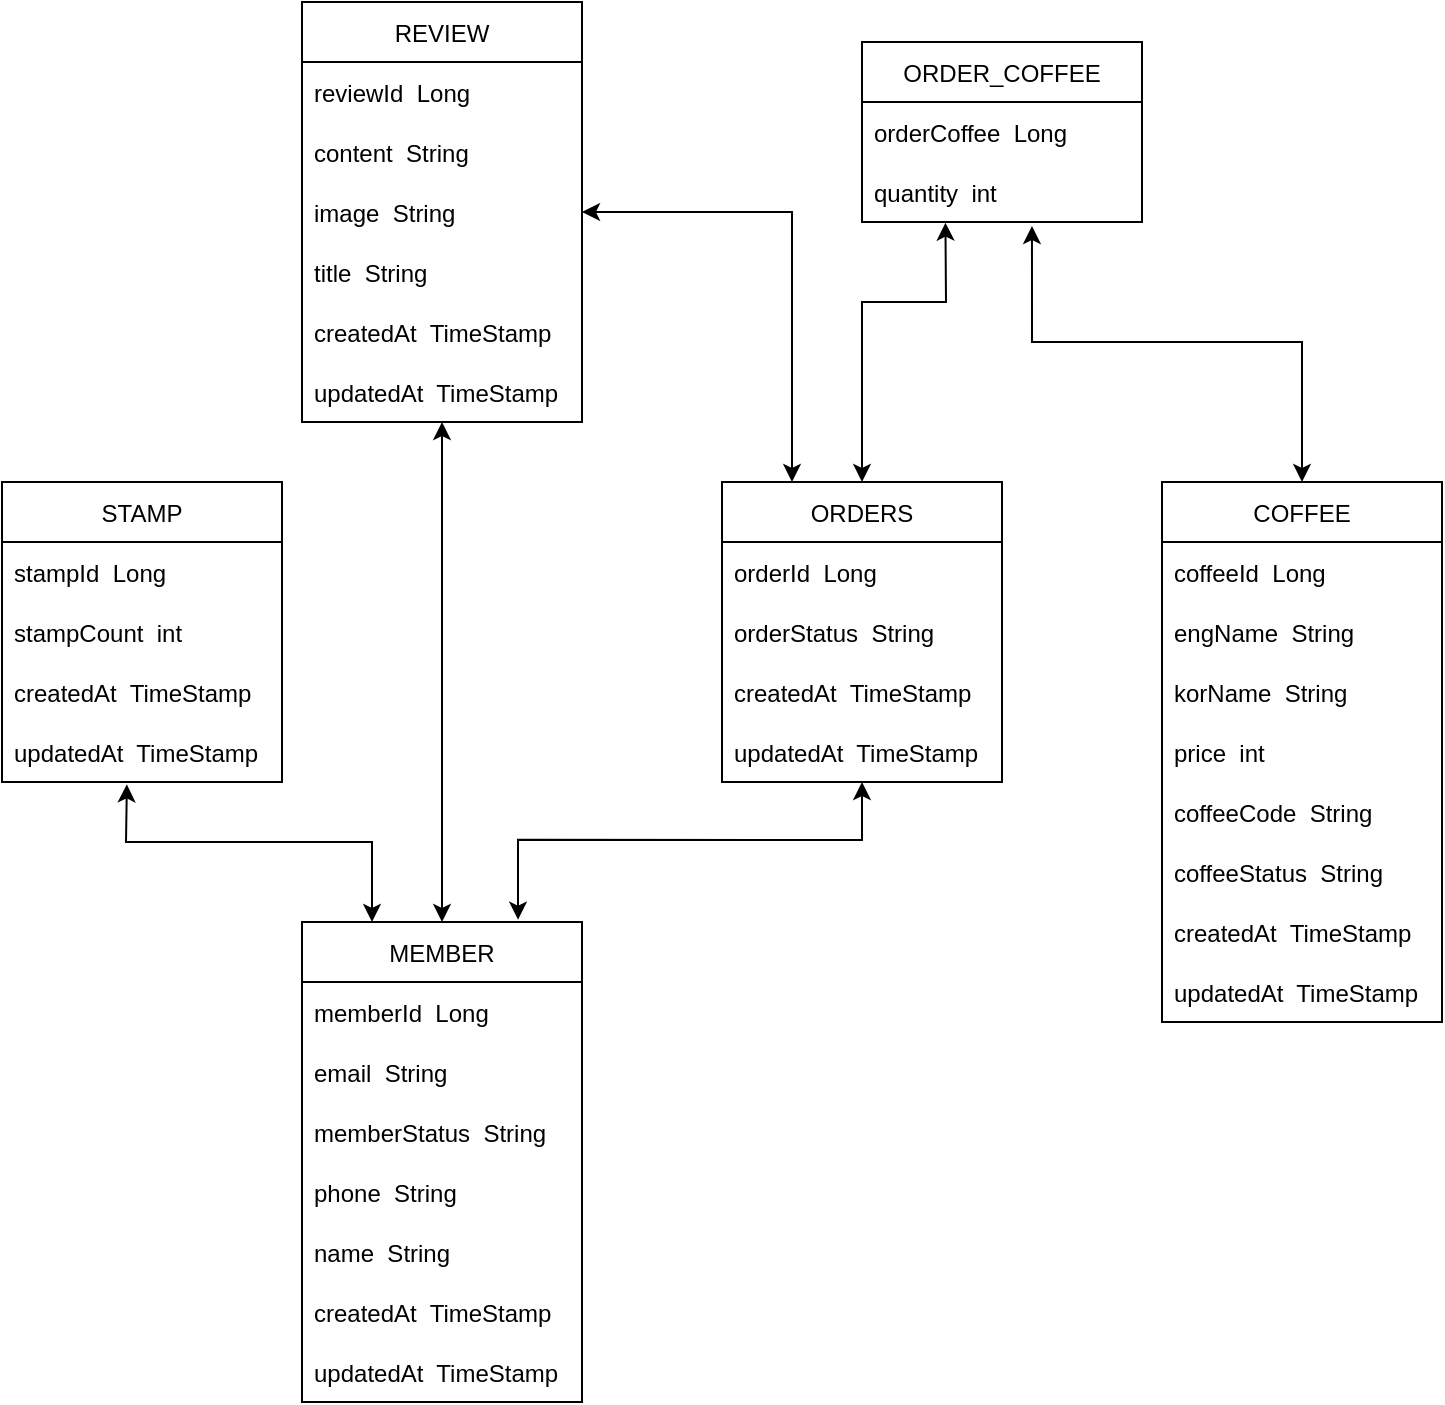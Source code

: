<mxfile version="20.0.4" type="github">
  <diagram id="R2lEEEUBdFMjLlhIrx00" name="Page-1">
    <mxGraphModel dx="998" dy="728" grid="1" gridSize="10" guides="1" tooltips="1" connect="1" arrows="1" fold="1" page="1" pageScale="1" pageWidth="850" pageHeight="1100" math="0" shadow="0" extFonts="Permanent Marker^https://fonts.googleapis.com/css?family=Permanent+Marker">
      <root>
        <mxCell id="0" />
        <mxCell id="1" parent="0" />
        <mxCell id="ILjzM3cuVbltk8YqvK7x-34" value="" style="shape=partialRectangle;overflow=hidden;connectable=0;fillColor=none;top=0;left=0;bottom=0;right=0;" vertex="1" parent="1">
          <mxGeometry x="175" y="250" width="30" height="30" as="geometry">
            <mxRectangle width="30" height="30" as="alternateBounds" />
          </mxGeometry>
        </mxCell>
        <mxCell id="ILjzM3cuVbltk8YqvK7x-37" value="MEMBER" style="swimlane;fontStyle=0;childLayout=stackLayout;horizontal=1;startSize=30;horizontalStack=0;resizeParent=1;resizeParentMax=0;resizeLast=0;collapsible=1;marginBottom=0;" vertex="1" parent="1">
          <mxGeometry x="220" y="470" width="140" height="240" as="geometry">
            <mxRectangle x="205" y="130" width="90" height="30" as="alternateBounds" />
          </mxGeometry>
        </mxCell>
        <mxCell id="ILjzM3cuVbltk8YqvK7x-38" value="memberId  Long" style="text;strokeColor=none;fillColor=none;align=left;verticalAlign=middle;spacingLeft=4;spacingRight=4;overflow=hidden;points=[[0,0.5],[1,0.5]];portConstraint=eastwest;rotatable=0;" vertex="1" parent="ILjzM3cuVbltk8YqvK7x-37">
          <mxGeometry y="30" width="140" height="30" as="geometry" />
        </mxCell>
        <mxCell id="ILjzM3cuVbltk8YqvK7x-39" value="email  String" style="text;strokeColor=none;fillColor=none;align=left;verticalAlign=middle;spacingLeft=4;spacingRight=4;overflow=hidden;points=[[0,0.5],[1,0.5]];portConstraint=eastwest;rotatable=0;" vertex="1" parent="ILjzM3cuVbltk8YqvK7x-37">
          <mxGeometry y="60" width="140" height="30" as="geometry" />
        </mxCell>
        <mxCell id="ILjzM3cuVbltk8YqvK7x-40" value="memberStatus  String" style="text;strokeColor=none;fillColor=none;align=left;verticalAlign=middle;spacingLeft=4;spacingRight=4;overflow=hidden;points=[[0,0.5],[1,0.5]];portConstraint=eastwest;rotatable=0;" vertex="1" parent="ILjzM3cuVbltk8YqvK7x-37">
          <mxGeometry y="90" width="140" height="30" as="geometry" />
        </mxCell>
        <mxCell id="ILjzM3cuVbltk8YqvK7x-43" value="phone  String" style="text;strokeColor=none;fillColor=none;align=left;verticalAlign=middle;spacingLeft=4;spacingRight=4;overflow=hidden;points=[[0,0.5],[1,0.5]];portConstraint=eastwest;rotatable=0;" vertex="1" parent="ILjzM3cuVbltk8YqvK7x-37">
          <mxGeometry y="120" width="140" height="30" as="geometry" />
        </mxCell>
        <mxCell id="ILjzM3cuVbltk8YqvK7x-44" value="name  String" style="text;strokeColor=none;fillColor=none;align=left;verticalAlign=middle;spacingLeft=4;spacingRight=4;overflow=hidden;points=[[0,0.5],[1,0.5]];portConstraint=eastwest;rotatable=0;" vertex="1" parent="ILjzM3cuVbltk8YqvK7x-37">
          <mxGeometry y="150" width="140" height="30" as="geometry" />
        </mxCell>
        <mxCell id="ILjzM3cuVbltk8YqvK7x-45" value="createdAt  TimeStamp" style="text;strokeColor=none;fillColor=none;align=left;verticalAlign=middle;spacingLeft=4;spacingRight=4;overflow=hidden;points=[[0,0.5],[1,0.5]];portConstraint=eastwest;rotatable=0;" vertex="1" parent="ILjzM3cuVbltk8YqvK7x-37">
          <mxGeometry y="180" width="140" height="30" as="geometry" />
        </mxCell>
        <mxCell id="ILjzM3cuVbltk8YqvK7x-46" value="updatedAt  TimeStamp" style="text;strokeColor=none;fillColor=none;align=left;verticalAlign=middle;spacingLeft=4;spacingRight=4;overflow=hidden;points=[[0,0.5],[1,0.5]];portConstraint=eastwest;rotatable=0;" vertex="1" parent="ILjzM3cuVbltk8YqvK7x-37">
          <mxGeometry y="210" width="140" height="30" as="geometry" />
        </mxCell>
        <mxCell id="ILjzM3cuVbltk8YqvK7x-47" value="COFFEE" style="swimlane;fontStyle=0;childLayout=stackLayout;horizontal=1;startSize=30;horizontalStack=0;resizeParent=1;resizeParentMax=0;resizeLast=0;collapsible=1;marginBottom=0;" vertex="1" parent="1">
          <mxGeometry x="650" y="250" width="140" height="270" as="geometry">
            <mxRectangle x="205" y="130" width="90" height="30" as="alternateBounds" />
          </mxGeometry>
        </mxCell>
        <mxCell id="ILjzM3cuVbltk8YqvK7x-55" value="coffeeId  Long" style="text;strokeColor=none;fillColor=none;align=left;verticalAlign=middle;spacingLeft=4;spacingRight=4;overflow=hidden;points=[[0,0.5],[1,0.5]];portConstraint=eastwest;rotatable=0;" vertex="1" parent="ILjzM3cuVbltk8YqvK7x-47">
          <mxGeometry y="30" width="140" height="30" as="geometry" />
        </mxCell>
        <mxCell id="ILjzM3cuVbltk8YqvK7x-48" value="engName  String" style="text;strokeColor=none;fillColor=none;align=left;verticalAlign=middle;spacingLeft=4;spacingRight=4;overflow=hidden;points=[[0,0.5],[1,0.5]];portConstraint=eastwest;rotatable=0;" vertex="1" parent="ILjzM3cuVbltk8YqvK7x-47">
          <mxGeometry y="60" width="140" height="30" as="geometry" />
        </mxCell>
        <mxCell id="ILjzM3cuVbltk8YqvK7x-49" value="korName  String" style="text;strokeColor=none;fillColor=none;align=left;verticalAlign=middle;spacingLeft=4;spacingRight=4;overflow=hidden;points=[[0,0.5],[1,0.5]];portConstraint=eastwest;rotatable=0;" vertex="1" parent="ILjzM3cuVbltk8YqvK7x-47">
          <mxGeometry y="90" width="140" height="30" as="geometry" />
        </mxCell>
        <mxCell id="ILjzM3cuVbltk8YqvK7x-50" value="price  int" style="text;strokeColor=none;fillColor=none;align=left;verticalAlign=middle;spacingLeft=4;spacingRight=4;overflow=hidden;points=[[0,0.5],[1,0.5]];portConstraint=eastwest;rotatable=0;" vertex="1" parent="ILjzM3cuVbltk8YqvK7x-47">
          <mxGeometry y="120" width="140" height="30" as="geometry" />
        </mxCell>
        <mxCell id="ILjzM3cuVbltk8YqvK7x-51" value="coffeeCode  String" style="text;strokeColor=none;fillColor=none;align=left;verticalAlign=middle;spacingLeft=4;spacingRight=4;overflow=hidden;points=[[0,0.5],[1,0.5]];portConstraint=eastwest;rotatable=0;" vertex="1" parent="ILjzM3cuVbltk8YqvK7x-47">
          <mxGeometry y="150" width="140" height="30" as="geometry" />
        </mxCell>
        <mxCell id="ILjzM3cuVbltk8YqvK7x-52" value="coffeeStatus  String" style="text;strokeColor=none;fillColor=none;align=left;verticalAlign=middle;spacingLeft=4;spacingRight=4;overflow=hidden;points=[[0,0.5],[1,0.5]];portConstraint=eastwest;rotatable=0;" vertex="1" parent="ILjzM3cuVbltk8YqvK7x-47">
          <mxGeometry y="180" width="140" height="30" as="geometry" />
        </mxCell>
        <mxCell id="ILjzM3cuVbltk8YqvK7x-53" value="createdAt  TimeStamp" style="text;strokeColor=none;fillColor=none;align=left;verticalAlign=middle;spacingLeft=4;spacingRight=4;overflow=hidden;points=[[0,0.5],[1,0.5]];portConstraint=eastwest;rotatable=0;" vertex="1" parent="ILjzM3cuVbltk8YqvK7x-47">
          <mxGeometry y="210" width="140" height="30" as="geometry" />
        </mxCell>
        <mxCell id="ILjzM3cuVbltk8YqvK7x-54" value="updatedAt  TimeStamp" style="text;strokeColor=none;fillColor=none;align=left;verticalAlign=middle;spacingLeft=4;spacingRight=4;overflow=hidden;points=[[0,0.5],[1,0.5]];portConstraint=eastwest;rotatable=0;" vertex="1" parent="ILjzM3cuVbltk8YqvK7x-47">
          <mxGeometry y="240" width="140" height="30" as="geometry" />
        </mxCell>
        <mxCell id="ILjzM3cuVbltk8YqvK7x-56" value="ORDERS" style="swimlane;fontStyle=0;childLayout=stackLayout;horizontal=1;startSize=30;horizontalStack=0;resizeParent=1;resizeParentMax=0;resizeLast=0;collapsible=1;marginBottom=0;" vertex="1" parent="1">
          <mxGeometry x="430" y="250" width="140" height="150" as="geometry">
            <mxRectangle x="205" y="130" width="90" height="30" as="alternateBounds" />
          </mxGeometry>
        </mxCell>
        <mxCell id="ILjzM3cuVbltk8YqvK7x-57" value="orderId  Long" style="text;strokeColor=none;fillColor=none;align=left;verticalAlign=middle;spacingLeft=4;spacingRight=4;overflow=hidden;points=[[0,0.5],[1,0.5]];portConstraint=eastwest;rotatable=0;" vertex="1" parent="ILjzM3cuVbltk8YqvK7x-56">
          <mxGeometry y="30" width="140" height="30" as="geometry" />
        </mxCell>
        <mxCell id="ILjzM3cuVbltk8YqvK7x-58" value="orderStatus  String" style="text;strokeColor=none;fillColor=none;align=left;verticalAlign=middle;spacingLeft=4;spacingRight=4;overflow=hidden;points=[[0,0.5],[1,0.5]];portConstraint=eastwest;rotatable=0;" vertex="1" parent="ILjzM3cuVbltk8YqvK7x-56">
          <mxGeometry y="60" width="140" height="30" as="geometry" />
        </mxCell>
        <mxCell id="ILjzM3cuVbltk8YqvK7x-59" value="createdAt  TimeStamp" style="text;strokeColor=none;fillColor=none;align=left;verticalAlign=middle;spacingLeft=4;spacingRight=4;overflow=hidden;points=[[0,0.5],[1,0.5]];portConstraint=eastwest;rotatable=0;" vertex="1" parent="ILjzM3cuVbltk8YqvK7x-56">
          <mxGeometry y="90" width="140" height="30" as="geometry" />
        </mxCell>
        <mxCell id="ILjzM3cuVbltk8YqvK7x-60" value="updatedAt  TimeStamp" style="text;strokeColor=none;fillColor=none;align=left;verticalAlign=middle;spacingLeft=4;spacingRight=4;overflow=hidden;points=[[0,0.5],[1,0.5]];portConstraint=eastwest;rotatable=0;" vertex="1" parent="ILjzM3cuVbltk8YqvK7x-56">
          <mxGeometry y="120" width="140" height="30" as="geometry" />
        </mxCell>
        <mxCell id="ILjzM3cuVbltk8YqvK7x-66" value="STAMP" style="swimlane;fontStyle=0;childLayout=stackLayout;horizontal=1;startSize=30;horizontalStack=0;resizeParent=1;resizeParentMax=0;resizeLast=0;collapsible=1;marginBottom=0;" vertex="1" parent="1">
          <mxGeometry x="70" y="250" width="140" height="150" as="geometry">
            <mxRectangle x="205" y="130" width="90" height="30" as="alternateBounds" />
          </mxGeometry>
        </mxCell>
        <mxCell id="ILjzM3cuVbltk8YqvK7x-67" value="stampId  Long" style="text;strokeColor=none;fillColor=none;align=left;verticalAlign=middle;spacingLeft=4;spacingRight=4;overflow=hidden;points=[[0,0.5],[1,0.5]];portConstraint=eastwest;rotatable=0;" vertex="1" parent="ILjzM3cuVbltk8YqvK7x-66">
          <mxGeometry y="30" width="140" height="30" as="geometry" />
        </mxCell>
        <mxCell id="ILjzM3cuVbltk8YqvK7x-68" value="stampCount  int" style="text;strokeColor=none;fillColor=none;align=left;verticalAlign=middle;spacingLeft=4;spacingRight=4;overflow=hidden;points=[[0,0.5],[1,0.5]];portConstraint=eastwest;rotatable=0;" vertex="1" parent="ILjzM3cuVbltk8YqvK7x-66">
          <mxGeometry y="60" width="140" height="30" as="geometry" />
        </mxCell>
        <mxCell id="ILjzM3cuVbltk8YqvK7x-69" value="createdAt  TimeStamp" style="text;strokeColor=none;fillColor=none;align=left;verticalAlign=middle;spacingLeft=4;spacingRight=4;overflow=hidden;points=[[0,0.5],[1,0.5]];portConstraint=eastwest;rotatable=0;" vertex="1" parent="ILjzM3cuVbltk8YqvK7x-66">
          <mxGeometry y="90" width="140" height="30" as="geometry" />
        </mxCell>
        <mxCell id="ILjzM3cuVbltk8YqvK7x-70" value="updatedAt  TimeStamp" style="text;strokeColor=none;fillColor=none;align=left;verticalAlign=middle;spacingLeft=4;spacingRight=4;overflow=hidden;points=[[0,0.5],[1,0.5]];portConstraint=eastwest;rotatable=0;" vertex="1" parent="ILjzM3cuVbltk8YqvK7x-66">
          <mxGeometry y="120" width="140" height="30" as="geometry" />
        </mxCell>
        <mxCell id="ILjzM3cuVbltk8YqvK7x-71" value="REVIEW" style="swimlane;fontStyle=0;childLayout=stackLayout;horizontal=1;startSize=30;horizontalStack=0;resizeParent=1;resizeParentMax=0;resizeLast=0;collapsible=1;marginBottom=0;" vertex="1" parent="1">
          <mxGeometry x="220" y="10" width="140" height="210" as="geometry">
            <mxRectangle x="205" y="130" width="90" height="30" as="alternateBounds" />
          </mxGeometry>
        </mxCell>
        <mxCell id="ILjzM3cuVbltk8YqvK7x-72" value="reviewId  Long" style="text;strokeColor=none;fillColor=none;align=left;verticalAlign=middle;spacingLeft=4;spacingRight=4;overflow=hidden;points=[[0,0.5],[1,0.5]];portConstraint=eastwest;rotatable=0;" vertex="1" parent="ILjzM3cuVbltk8YqvK7x-71">
          <mxGeometry y="30" width="140" height="30" as="geometry" />
        </mxCell>
        <mxCell id="ILjzM3cuVbltk8YqvK7x-73" value="content  String" style="text;strokeColor=none;fillColor=none;align=left;verticalAlign=middle;spacingLeft=4;spacingRight=4;overflow=hidden;points=[[0,0.5],[1,0.5]];portConstraint=eastwest;rotatable=0;" vertex="1" parent="ILjzM3cuVbltk8YqvK7x-71">
          <mxGeometry y="60" width="140" height="30" as="geometry" />
        </mxCell>
        <mxCell id="ILjzM3cuVbltk8YqvK7x-78" value="image  String" style="text;strokeColor=none;fillColor=none;align=left;verticalAlign=middle;spacingLeft=4;spacingRight=4;overflow=hidden;points=[[0,0.5],[1,0.5]];portConstraint=eastwest;rotatable=0;" vertex="1" parent="ILjzM3cuVbltk8YqvK7x-71">
          <mxGeometry y="90" width="140" height="30" as="geometry" />
        </mxCell>
        <mxCell id="ILjzM3cuVbltk8YqvK7x-79" value="title  String" style="text;strokeColor=none;fillColor=none;align=left;verticalAlign=middle;spacingLeft=4;spacingRight=4;overflow=hidden;points=[[0,0.5],[1,0.5]];portConstraint=eastwest;rotatable=0;" vertex="1" parent="ILjzM3cuVbltk8YqvK7x-71">
          <mxGeometry y="120" width="140" height="30" as="geometry" />
        </mxCell>
        <mxCell id="ILjzM3cuVbltk8YqvK7x-74" value="createdAt  TimeStamp" style="text;strokeColor=none;fillColor=none;align=left;verticalAlign=middle;spacingLeft=4;spacingRight=4;overflow=hidden;points=[[0,0.5],[1,0.5]];portConstraint=eastwest;rotatable=0;" vertex="1" parent="ILjzM3cuVbltk8YqvK7x-71">
          <mxGeometry y="150" width="140" height="30" as="geometry" />
        </mxCell>
        <mxCell id="ILjzM3cuVbltk8YqvK7x-75" value="updatedAt  TimeStamp" style="text;strokeColor=none;fillColor=none;align=left;verticalAlign=middle;spacingLeft=4;spacingRight=4;overflow=hidden;points=[[0,0.5],[1,0.5]];portConstraint=eastwest;rotatable=0;" vertex="1" parent="ILjzM3cuVbltk8YqvK7x-71">
          <mxGeometry y="180" width="140" height="30" as="geometry" />
        </mxCell>
        <mxCell id="ILjzM3cuVbltk8YqvK7x-80" value="ORDER_COFFEE" style="swimlane;fontStyle=0;childLayout=stackLayout;horizontal=1;startSize=30;horizontalStack=0;resizeParent=1;resizeParentMax=0;resizeLast=0;collapsible=1;marginBottom=0;" vertex="1" parent="1">
          <mxGeometry x="500" y="30" width="140" height="90" as="geometry">
            <mxRectangle x="205" y="130" width="90" height="30" as="alternateBounds" />
          </mxGeometry>
        </mxCell>
        <mxCell id="ILjzM3cuVbltk8YqvK7x-81" value="orderCoffee  Long" style="text;strokeColor=none;fillColor=none;align=left;verticalAlign=middle;spacingLeft=4;spacingRight=4;overflow=hidden;points=[[0,0.5],[1,0.5]];portConstraint=eastwest;rotatable=0;" vertex="1" parent="ILjzM3cuVbltk8YqvK7x-80">
          <mxGeometry y="30" width="140" height="30" as="geometry" />
        </mxCell>
        <mxCell id="ILjzM3cuVbltk8YqvK7x-82" value="quantity  int" style="text;strokeColor=none;fillColor=none;align=left;verticalAlign=middle;spacingLeft=4;spacingRight=4;overflow=hidden;points=[[0,0.5],[1,0.5]];portConstraint=eastwest;rotatable=0;" vertex="1" parent="ILjzM3cuVbltk8YqvK7x-80">
          <mxGeometry y="60" width="140" height="30" as="geometry" />
        </mxCell>
        <mxCell id="ILjzM3cuVbltk8YqvK7x-96" value="" style="endArrow=classic;startArrow=classic;html=1;rounded=0;exitX=0.5;exitY=0;exitDx=0;exitDy=0;entryX=0.5;entryY=1;entryDx=0;entryDy=0;entryPerimeter=0;" edge="1" parent="1" source="ILjzM3cuVbltk8YqvK7x-37" target="ILjzM3cuVbltk8YqvK7x-75">
          <mxGeometry width="50" height="50" relative="1" as="geometry">
            <mxPoint x="290" y="400" as="sourcePoint" />
            <mxPoint x="340" y="350" as="targetPoint" />
          </mxGeometry>
        </mxCell>
        <mxCell id="ILjzM3cuVbltk8YqvK7x-106" value="" style="endArrow=classic;startArrow=classic;html=1;rounded=0;entryX=0.25;entryY=0;entryDx=0;entryDy=0;exitX=0.446;exitY=1.039;exitDx=0;exitDy=0;exitPerimeter=0;" edge="1" parent="1" source="ILjzM3cuVbltk8YqvK7x-70" target="ILjzM3cuVbltk8YqvK7x-37">
          <mxGeometry width="50" height="50" relative="1" as="geometry">
            <mxPoint x="130" y="430" as="sourcePoint" />
            <mxPoint x="205" y="410" as="targetPoint" />
            <Array as="points">
              <mxPoint x="132" y="430" />
              <mxPoint x="255" y="430" />
            </Array>
          </mxGeometry>
        </mxCell>
        <mxCell id="ILjzM3cuVbltk8YqvK7x-107" value="" style="endArrow=classic;startArrow=classic;html=1;rounded=0;entryX=0.25;entryY=0;entryDx=0;entryDy=0;" edge="1" parent="1" source="ILjzM3cuVbltk8YqvK7x-60">
          <mxGeometry width="50" height="50" relative="1" as="geometry">
            <mxPoint x="205.44" y="400.0" as="sourcePoint" />
            <mxPoint x="328" y="468.83" as="targetPoint" />
            <Array as="points">
              <mxPoint x="500" y="429" />
              <mxPoint x="328" y="428.83" />
            </Array>
          </mxGeometry>
        </mxCell>
        <mxCell id="ILjzM3cuVbltk8YqvK7x-108" value="" style="endArrow=classic;startArrow=classic;html=1;rounded=0;exitX=1;exitY=0.5;exitDx=0;exitDy=0;entryX=0.25;entryY=0;entryDx=0;entryDy=0;" edge="1" parent="1" source="ILjzM3cuVbltk8YqvK7x-78" target="ILjzM3cuVbltk8YqvK7x-56">
          <mxGeometry width="50" height="50" relative="1" as="geometry">
            <mxPoint x="380" y="200" as="sourcePoint" />
            <mxPoint x="430" y="150" as="targetPoint" />
            <Array as="points">
              <mxPoint x="465" y="115" />
            </Array>
          </mxGeometry>
        </mxCell>
        <mxCell id="ILjzM3cuVbltk8YqvK7x-109" value="" style="endArrow=classic;startArrow=classic;html=1;rounded=0;entryX=0.298;entryY=1.011;entryDx=0;entryDy=0;entryPerimeter=0;exitX=0.5;exitY=0;exitDx=0;exitDy=0;" edge="1" parent="1" source="ILjzM3cuVbltk8YqvK7x-56" target="ILjzM3cuVbltk8YqvK7x-82">
          <mxGeometry width="50" height="50" relative="1" as="geometry">
            <mxPoint x="520" y="210" as="sourcePoint" />
            <mxPoint x="570" y="160" as="targetPoint" />
            <Array as="points">
              <mxPoint x="500" y="160" />
              <mxPoint x="542" y="160" />
            </Array>
          </mxGeometry>
        </mxCell>
        <mxCell id="ILjzM3cuVbltk8YqvK7x-110" value="" style="endArrow=classic;startArrow=classic;html=1;rounded=0;exitX=0.607;exitY=1.067;exitDx=0;exitDy=0;exitPerimeter=0;entryX=0.5;entryY=0;entryDx=0;entryDy=0;" edge="1" parent="1" source="ILjzM3cuVbltk8YqvK7x-82" target="ILjzM3cuVbltk8YqvK7x-47">
          <mxGeometry width="50" height="50" relative="1" as="geometry">
            <mxPoint x="600" y="190" as="sourcePoint" />
            <mxPoint x="650" y="140" as="targetPoint" />
            <Array as="points">
              <mxPoint x="585" y="180" />
              <mxPoint x="720" y="180" />
            </Array>
          </mxGeometry>
        </mxCell>
      </root>
    </mxGraphModel>
  </diagram>
</mxfile>
